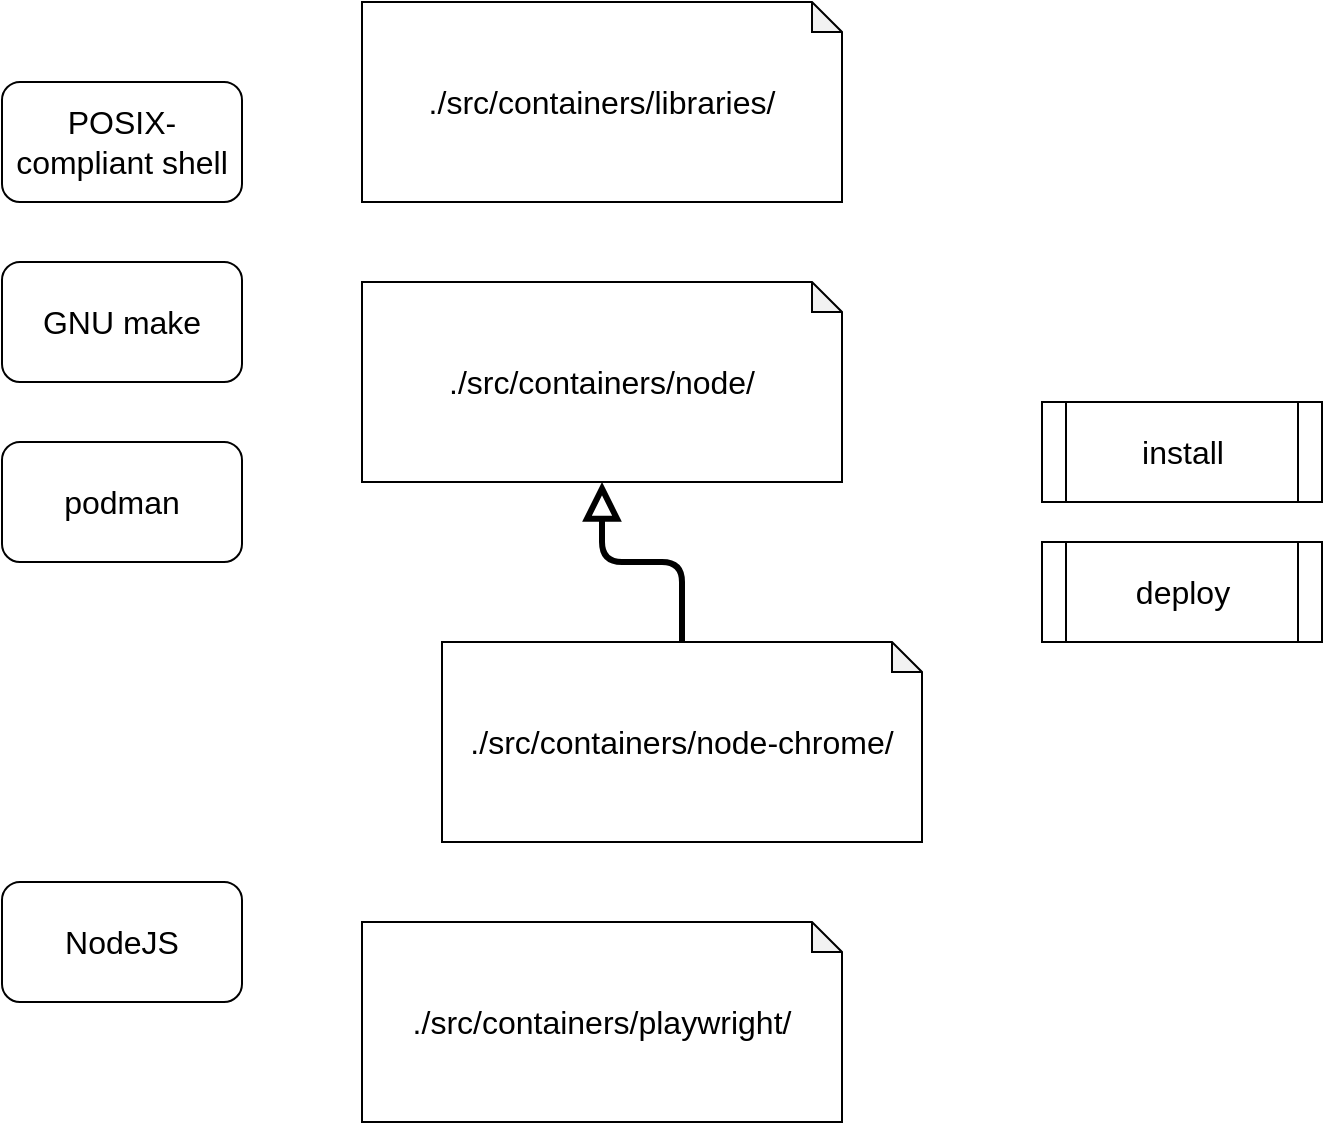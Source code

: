 <mxfile>
    <diagram id="CW7f_bTAO_coUOs3hszG" name="containers">
        <mxGraphModel dx="1301" dy="536" grid="1" gridSize="10" guides="1" tooltips="1" connect="1" arrows="1" fold="1" page="1" pageScale="1" pageWidth="850" pageHeight="1100" math="0" shadow="0">
            <root>
                <mxCell id="0"/>
                <mxCell id="1" parent="0"/>
                <mxCell id="2" value="POSIX-compliant shell" style="rounded=1;whiteSpace=wrap;html=1;fontSize=16;" vertex="1" parent="1">
                    <mxGeometry x="180" y="60" width="120" height="60" as="geometry"/>
                </mxCell>
                <mxCell id="3" value="GNU make" style="rounded=1;whiteSpace=wrap;html=1;fontSize=16;" vertex="1" parent="1">
                    <mxGeometry x="180" y="150" width="120" height="60" as="geometry"/>
                </mxCell>
                <mxCell id="4" value="NodeJS" style="rounded=1;whiteSpace=wrap;html=1;fontSize=16;" vertex="1" parent="1">
                    <mxGeometry x="180" y="460" width="120" height="60" as="geometry"/>
                </mxCell>
                <mxCell id="5" value="podman" style="rounded=1;whiteSpace=wrap;html=1;fontSize=16;" vertex="1" parent="1">
                    <mxGeometry x="180" y="240" width="120" height="60" as="geometry"/>
                </mxCell>
                <mxCell id="8" value="install" style="shape=process;whiteSpace=wrap;html=1;backgroundOutline=1;fontSize=16;size=0.089;" vertex="1" parent="1">
                    <mxGeometry x="700" y="220" width="140" height="50" as="geometry"/>
                </mxCell>
                <mxCell id="12" value="./src/containers/node/" style="shape=note;whiteSpace=wrap;html=1;backgroundOutline=1;darkOpacity=0.05;fontSize=16;size=15;" vertex="1" parent="1">
                    <mxGeometry x="360" y="160" width="240" height="100" as="geometry"/>
                </mxCell>
                <mxCell id="15" style="edgeStyle=orthogonalEdgeStyle;html=1;entryX=0.5;entryY=1;entryDx=0;entryDy=0;entryPerimeter=0;fontSize=16;endArrow=block;endFill=0;strokeWidth=3;endSize=12;startSize=12;jumpSize=12;" edge="1" parent="1" source="13" target="12">
                    <mxGeometry relative="1" as="geometry"/>
                </mxCell>
                <mxCell id="13" value="./src/containers/node-chrome/" style="shape=note;whiteSpace=wrap;html=1;backgroundOutline=1;darkOpacity=0.05;fontSize=16;size=15;" vertex="1" parent="1">
                    <mxGeometry x="400" y="340" width="240" height="100" as="geometry"/>
                </mxCell>
                <mxCell id="14" value="deploy" style="shape=process;whiteSpace=wrap;html=1;backgroundOutline=1;fontSize=16;size=0.089;" vertex="1" parent="1">
                    <mxGeometry x="700" y="290" width="140" height="50" as="geometry"/>
                </mxCell>
                <mxCell id="16" value="./src/containers/playwright/" style="shape=note;whiteSpace=wrap;html=1;backgroundOutline=1;darkOpacity=0.05;fontSize=16;size=15;" vertex="1" parent="1">
                    <mxGeometry x="360" y="480" width="240" height="100" as="geometry"/>
                </mxCell>
                <mxCell id="17" value="./src/containers/libraries/" style="shape=note;whiteSpace=wrap;html=1;backgroundOutline=1;darkOpacity=0.05;fontSize=16;size=15;" vertex="1" parent="1">
                    <mxGeometry x="360" y="20" width="240" height="100" as="geometry"/>
                </mxCell>
            </root>
        </mxGraphModel>
    </diagram>
</mxfile>
